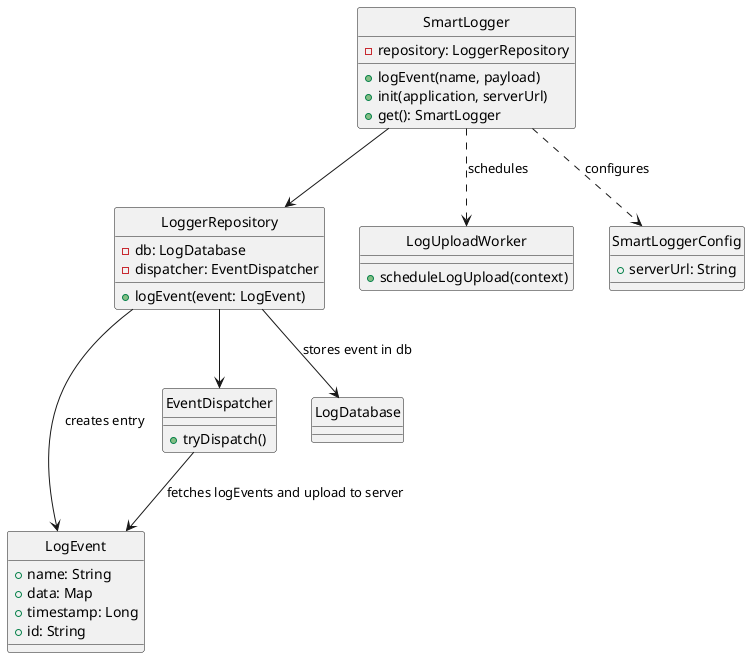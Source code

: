 @startuml
skinparam style strictuml

class SmartLogger {
    - repository: LoggerRepository
    + logEvent(name, payload)
    + init(application, serverUrl)
    + get(): SmartLogger
}

class LoggerRepository {
    - db: LogDatabase
    - dispatcher: EventDispatcher
    + logEvent(event: LogEvent)
}

class LogEvent {
    + name: String
    + data: Map
    + timestamp: Long
    + id: String
}

class EventDispatcher {
    + tryDispatch()
}

class LogUploadWorker {
    + scheduleLogUpload(context)
}

class SmartLoggerConfig {
    + serverUrl: String
}

SmartLogger --> LoggerRepository
LoggerRepository --> LogDatabase : stores event in db
LoggerRepository --> EventDispatcher
SmartLogger ..> LogUploadWorker : schedules
SmartLogger ..> SmartLoggerConfig : configures
LoggerRepository --> LogEvent : creates entry
EventDispatcher --> LogEvent : fetches logEvents and upload to server

@enduml
